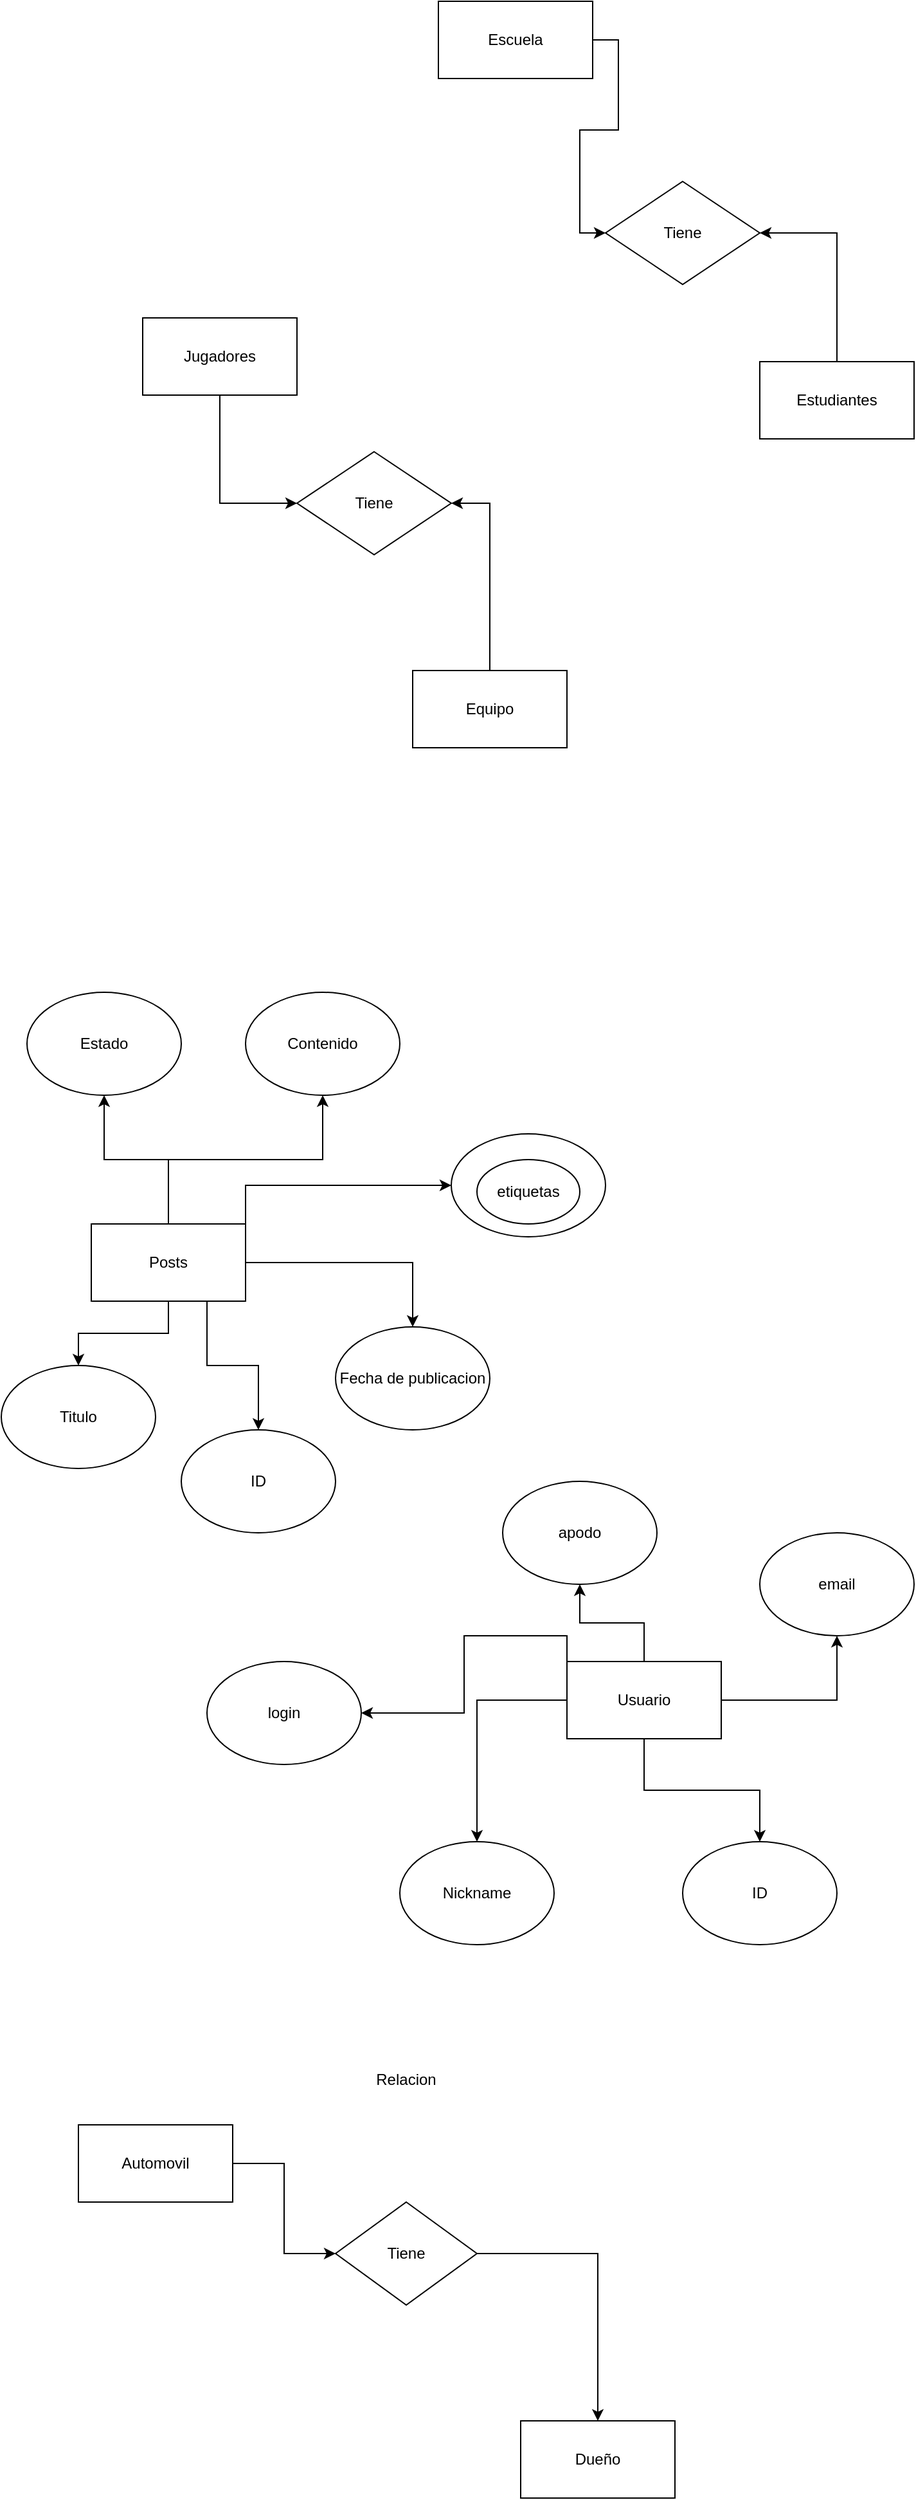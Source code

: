 <mxfile version="24.7.12">
  <diagram name="Página-1" id="f5MuRCHHRsS26PWBdPl2">
    <mxGraphModel dx="1434" dy="1913" grid="1" gridSize="10" guides="1" tooltips="1" connect="1" arrows="1" fold="1" page="1" pageScale="1" pageWidth="827" pageHeight="1169" math="0" shadow="0">
      <root>
        <mxCell id="0" />
        <mxCell id="1" parent="0" />
        <mxCell id="bJ_1FdIMRxoqPTDhMynp-19" style="edgeStyle=orthogonalEdgeStyle;rounded=0;orthogonalLoop=1;jettySize=auto;html=1;" edge="1" parent="1" source="bJ_1FdIMRxoqPTDhMynp-18" target="bJ_1FdIMRxoqPTDhMynp-20">
          <mxGeometry relative="1" as="geometry">
            <mxPoint x="160" y="160" as="targetPoint" />
          </mxGeometry>
        </mxCell>
        <mxCell id="bJ_1FdIMRxoqPTDhMynp-21" style="edgeStyle=orthogonalEdgeStyle;rounded=0;orthogonalLoop=1;jettySize=auto;html=1;" edge="1" parent="1" source="bJ_1FdIMRxoqPTDhMynp-18" target="bJ_1FdIMRxoqPTDhMynp-22">
          <mxGeometry relative="1" as="geometry">
            <mxPoint x="250" y="110" as="targetPoint" />
          </mxGeometry>
        </mxCell>
        <mxCell id="bJ_1FdIMRxoqPTDhMynp-23" style="edgeStyle=orthogonalEdgeStyle;rounded=0;orthogonalLoop=1;jettySize=auto;html=1;" edge="1" parent="1" source="bJ_1FdIMRxoqPTDhMynp-18" target="bJ_1FdIMRxoqPTDhMynp-24">
          <mxGeometry relative="1" as="geometry">
            <mxPoint x="190" y="30" as="targetPoint" />
          </mxGeometry>
        </mxCell>
        <mxCell id="bJ_1FdIMRxoqPTDhMynp-25" style="edgeStyle=orthogonalEdgeStyle;rounded=0;orthogonalLoop=1;jettySize=auto;html=1;" edge="1" parent="1" source="bJ_1FdIMRxoqPTDhMynp-18" target="bJ_1FdIMRxoqPTDhMynp-26">
          <mxGeometry relative="1" as="geometry">
            <mxPoint x="60" y="-30" as="targetPoint" />
          </mxGeometry>
        </mxCell>
        <mxCell id="bJ_1FdIMRxoqPTDhMynp-28" style="edgeStyle=orthogonalEdgeStyle;rounded=0;orthogonalLoop=1;jettySize=auto;html=1;exitX=1;exitY=0;exitDx=0;exitDy=0;" edge="1" parent="1" source="bJ_1FdIMRxoqPTDhMynp-18" target="bJ_1FdIMRxoqPTDhMynp-29">
          <mxGeometry relative="1" as="geometry">
            <mxPoint x="400" y="20" as="targetPoint" />
          </mxGeometry>
        </mxCell>
        <mxCell id="bJ_1FdIMRxoqPTDhMynp-31" style="edgeStyle=orthogonalEdgeStyle;rounded=0;orthogonalLoop=1;jettySize=auto;html=1;exitX=0.75;exitY=1;exitDx=0;exitDy=0;" edge="1" parent="1" source="bJ_1FdIMRxoqPTDhMynp-18" target="bJ_1FdIMRxoqPTDhMynp-32">
          <mxGeometry relative="1" as="geometry">
            <mxPoint x="210" y="260" as="targetPoint" />
          </mxGeometry>
        </mxCell>
        <mxCell id="bJ_1FdIMRxoqPTDhMynp-18" value="Posts" style="rounded=0;whiteSpace=wrap;html=1;" vertex="1" parent="1">
          <mxGeometry x="80" y="60" width="120" height="60" as="geometry" />
        </mxCell>
        <mxCell id="bJ_1FdIMRxoqPTDhMynp-20" value="Titulo" style="ellipse;whiteSpace=wrap;html=1;" vertex="1" parent="1">
          <mxGeometry x="10" y="170" width="120" height="80" as="geometry" />
        </mxCell>
        <mxCell id="bJ_1FdIMRxoqPTDhMynp-22" value="Fecha de publicacion" style="ellipse;whiteSpace=wrap;html=1;" vertex="1" parent="1">
          <mxGeometry x="270" y="140" width="120" height="80" as="geometry" />
        </mxCell>
        <mxCell id="bJ_1FdIMRxoqPTDhMynp-24" value="Contenido" style="ellipse;whiteSpace=wrap;html=1;" vertex="1" parent="1">
          <mxGeometry x="200" y="-120" width="120" height="80" as="geometry" />
        </mxCell>
        <mxCell id="bJ_1FdIMRxoqPTDhMynp-26" value="Estado" style="ellipse;whiteSpace=wrap;html=1;" vertex="1" parent="1">
          <mxGeometry x="30" y="-120" width="120" height="80" as="geometry" />
        </mxCell>
        <mxCell id="bJ_1FdIMRxoqPTDhMynp-29" value="" style="ellipse;whiteSpace=wrap;html=1;" vertex="1" parent="1">
          <mxGeometry x="360" y="-10" width="120" height="80" as="geometry" />
        </mxCell>
        <mxCell id="bJ_1FdIMRxoqPTDhMynp-30" value="etiquetas" style="ellipse;whiteSpace=wrap;html=1;" vertex="1" parent="1">
          <mxGeometry x="380" y="10" width="80" height="50" as="geometry" />
        </mxCell>
        <mxCell id="bJ_1FdIMRxoqPTDhMynp-32" value="ID" style="ellipse;whiteSpace=wrap;html=1;" vertex="1" parent="1">
          <mxGeometry x="150" y="220" width="120" height="80" as="geometry" />
        </mxCell>
        <mxCell id="bJ_1FdIMRxoqPTDhMynp-34" style="edgeStyle=orthogonalEdgeStyle;rounded=0;orthogonalLoop=1;jettySize=auto;html=1;" edge="1" parent="1" source="bJ_1FdIMRxoqPTDhMynp-33" target="bJ_1FdIMRxoqPTDhMynp-35">
          <mxGeometry relative="1" as="geometry">
            <mxPoint x="380" y="580" as="targetPoint" />
          </mxGeometry>
        </mxCell>
        <mxCell id="bJ_1FdIMRxoqPTDhMynp-36" style="edgeStyle=orthogonalEdgeStyle;rounded=0;orthogonalLoop=1;jettySize=auto;html=1;" edge="1" parent="1" source="bJ_1FdIMRxoqPTDhMynp-33" target="bJ_1FdIMRxoqPTDhMynp-37">
          <mxGeometry relative="1" as="geometry">
            <mxPoint x="600" y="580" as="targetPoint" />
          </mxGeometry>
        </mxCell>
        <mxCell id="bJ_1FdIMRxoqPTDhMynp-38" style="edgeStyle=orthogonalEdgeStyle;rounded=0;orthogonalLoop=1;jettySize=auto;html=1;" edge="1" parent="1" source="bJ_1FdIMRxoqPTDhMynp-33" target="bJ_1FdIMRxoqPTDhMynp-39">
          <mxGeometry relative="1" as="geometry">
            <mxPoint x="630" y="390" as="targetPoint" />
          </mxGeometry>
        </mxCell>
        <mxCell id="bJ_1FdIMRxoqPTDhMynp-40" style="edgeStyle=orthogonalEdgeStyle;rounded=0;orthogonalLoop=1;jettySize=auto;html=1;" edge="1" parent="1" source="bJ_1FdIMRxoqPTDhMynp-33" target="bJ_1FdIMRxoqPTDhMynp-41">
          <mxGeometry relative="1" as="geometry">
            <mxPoint x="470" y="350" as="targetPoint" />
          </mxGeometry>
        </mxCell>
        <mxCell id="bJ_1FdIMRxoqPTDhMynp-42" style="edgeStyle=orthogonalEdgeStyle;rounded=0;orthogonalLoop=1;jettySize=auto;html=1;exitX=0;exitY=0;exitDx=0;exitDy=0;" edge="1" parent="1" source="bJ_1FdIMRxoqPTDhMynp-33" target="bJ_1FdIMRxoqPTDhMynp-43">
          <mxGeometry relative="1" as="geometry">
            <mxPoint x="330" y="410" as="targetPoint" />
          </mxGeometry>
        </mxCell>
        <mxCell id="bJ_1FdIMRxoqPTDhMynp-33" value="Usuario" style="rounded=0;whiteSpace=wrap;html=1;" vertex="1" parent="1">
          <mxGeometry x="450" y="400" width="120" height="60" as="geometry" />
        </mxCell>
        <mxCell id="bJ_1FdIMRxoqPTDhMynp-35" value="Nickname" style="ellipse;whiteSpace=wrap;html=1;" vertex="1" parent="1">
          <mxGeometry x="320" y="540" width="120" height="80" as="geometry" />
        </mxCell>
        <mxCell id="bJ_1FdIMRxoqPTDhMynp-37" value="ID" style="ellipse;whiteSpace=wrap;html=1;" vertex="1" parent="1">
          <mxGeometry x="540" y="540" width="120" height="80" as="geometry" />
        </mxCell>
        <mxCell id="bJ_1FdIMRxoqPTDhMynp-39" value="email" style="ellipse;whiteSpace=wrap;html=1;" vertex="1" parent="1">
          <mxGeometry x="600" y="300" width="120" height="80" as="geometry" />
        </mxCell>
        <mxCell id="bJ_1FdIMRxoqPTDhMynp-41" value="apodo" style="ellipse;whiteSpace=wrap;html=1;" vertex="1" parent="1">
          <mxGeometry x="400" y="260" width="120" height="80" as="geometry" />
        </mxCell>
        <mxCell id="bJ_1FdIMRxoqPTDhMynp-43" value="login" style="ellipse;whiteSpace=wrap;html=1;" vertex="1" parent="1">
          <mxGeometry x="170" y="400" width="120" height="80" as="geometry" />
        </mxCell>
        <mxCell id="bJ_1FdIMRxoqPTDhMynp-52" style="edgeStyle=orthogonalEdgeStyle;rounded=0;orthogonalLoop=1;jettySize=auto;html=1;entryX=0;entryY=0.5;entryDx=0;entryDy=0;" edge="1" parent="1" source="bJ_1FdIMRxoqPTDhMynp-44" target="bJ_1FdIMRxoqPTDhMynp-48">
          <mxGeometry relative="1" as="geometry" />
        </mxCell>
        <mxCell id="bJ_1FdIMRxoqPTDhMynp-44" value="Automovil" style="rounded=0;whiteSpace=wrap;html=1;" vertex="1" parent="1">
          <mxGeometry x="70" y="760" width="120" height="60" as="geometry" />
        </mxCell>
        <mxCell id="bJ_1FdIMRxoqPTDhMynp-47" value="Dueño" style="rounded=0;whiteSpace=wrap;html=1;" vertex="1" parent="1">
          <mxGeometry x="414" y="990" width="120" height="60" as="geometry" />
        </mxCell>
        <mxCell id="bJ_1FdIMRxoqPTDhMynp-50" style="edgeStyle=orthogonalEdgeStyle;rounded=0;orthogonalLoop=1;jettySize=auto;html=1;" edge="1" parent="1" source="bJ_1FdIMRxoqPTDhMynp-48" target="bJ_1FdIMRxoqPTDhMynp-47">
          <mxGeometry relative="1" as="geometry" />
        </mxCell>
        <mxCell id="bJ_1FdIMRxoqPTDhMynp-48" value="Tiene" style="rhombus;whiteSpace=wrap;html=1;" vertex="1" parent="1">
          <mxGeometry x="270" y="820" width="110" height="80" as="geometry" />
        </mxCell>
        <mxCell id="bJ_1FdIMRxoqPTDhMynp-53" value="Relacion" style="text;html=1;align=center;verticalAlign=middle;whiteSpace=wrap;rounded=0;" vertex="1" parent="1">
          <mxGeometry x="295" y="710" width="60" height="30" as="geometry" />
        </mxCell>
        <mxCell id="bJ_1FdIMRxoqPTDhMynp-59" style="edgeStyle=orthogonalEdgeStyle;rounded=0;orthogonalLoop=1;jettySize=auto;html=1;entryX=0;entryY=0.5;entryDx=0;entryDy=0;" edge="1" parent="1" source="bJ_1FdIMRxoqPTDhMynp-54" target="bJ_1FdIMRxoqPTDhMynp-56">
          <mxGeometry relative="1" as="geometry" />
        </mxCell>
        <mxCell id="bJ_1FdIMRxoqPTDhMynp-54" value="Jugadores" style="rounded=0;whiteSpace=wrap;html=1;" vertex="1" parent="1">
          <mxGeometry x="120" y="-644" width="120" height="60" as="geometry" />
        </mxCell>
        <mxCell id="bJ_1FdIMRxoqPTDhMynp-56" value="Tiene" style="rhombus;whiteSpace=wrap;html=1;" vertex="1" parent="1">
          <mxGeometry x="240" y="-540" width="120" height="80" as="geometry" />
        </mxCell>
        <mxCell id="bJ_1FdIMRxoqPTDhMynp-60" style="edgeStyle=orthogonalEdgeStyle;rounded=0;orthogonalLoop=1;jettySize=auto;html=1;entryX=1;entryY=0.5;entryDx=0;entryDy=0;" edge="1" parent="1" source="bJ_1FdIMRxoqPTDhMynp-57" target="bJ_1FdIMRxoqPTDhMynp-56">
          <mxGeometry relative="1" as="geometry" />
        </mxCell>
        <mxCell id="bJ_1FdIMRxoqPTDhMynp-57" value="Equipo" style="rounded=0;whiteSpace=wrap;html=1;" vertex="1" parent="1">
          <mxGeometry x="330" y="-370" width="120" height="60" as="geometry" />
        </mxCell>
        <mxCell id="bJ_1FdIMRxoqPTDhMynp-64" style="edgeStyle=orthogonalEdgeStyle;rounded=0;orthogonalLoop=1;jettySize=auto;html=1;entryX=0;entryY=0.5;entryDx=0;entryDy=0;" edge="1" parent="1" source="bJ_1FdIMRxoqPTDhMynp-61" target="bJ_1FdIMRxoqPTDhMynp-62">
          <mxGeometry relative="1" as="geometry" />
        </mxCell>
        <mxCell id="bJ_1FdIMRxoqPTDhMynp-61" value="Escuela" style="rounded=0;whiteSpace=wrap;html=1;" vertex="1" parent="1">
          <mxGeometry x="350" y="-890" width="120" height="60" as="geometry" />
        </mxCell>
        <mxCell id="bJ_1FdIMRxoqPTDhMynp-62" value="Tiene" style="rhombus;whiteSpace=wrap;html=1;" vertex="1" parent="1">
          <mxGeometry x="480" y="-750" width="120" height="80" as="geometry" />
        </mxCell>
        <mxCell id="bJ_1FdIMRxoqPTDhMynp-66" style="edgeStyle=orthogonalEdgeStyle;rounded=0;orthogonalLoop=1;jettySize=auto;html=1;entryX=1;entryY=0.5;entryDx=0;entryDy=0;" edge="1" parent="1" source="bJ_1FdIMRxoqPTDhMynp-63" target="bJ_1FdIMRxoqPTDhMynp-62">
          <mxGeometry relative="1" as="geometry" />
        </mxCell>
        <mxCell id="bJ_1FdIMRxoqPTDhMynp-63" value="Estudiantes" style="rounded=0;whiteSpace=wrap;html=1;" vertex="1" parent="1">
          <mxGeometry x="600" y="-610" width="120" height="60" as="geometry" />
        </mxCell>
      </root>
    </mxGraphModel>
  </diagram>
</mxfile>
